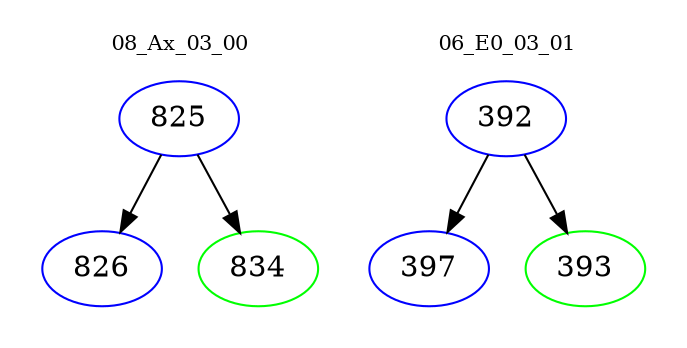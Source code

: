 digraph{
subgraph cluster_0 {
color = white
label = "08_Ax_03_00";
fontsize=10;
T0_825 [label="825", color="blue"]
T0_825 -> T0_826 [color="black"]
T0_826 [label="826", color="blue"]
T0_825 -> T0_834 [color="black"]
T0_834 [label="834", color="green"]
}
subgraph cluster_1 {
color = white
label = "06_E0_03_01";
fontsize=10;
T1_392 [label="392", color="blue"]
T1_392 -> T1_397 [color="black"]
T1_397 [label="397", color="blue"]
T1_392 -> T1_393 [color="black"]
T1_393 [label="393", color="green"]
}
}
